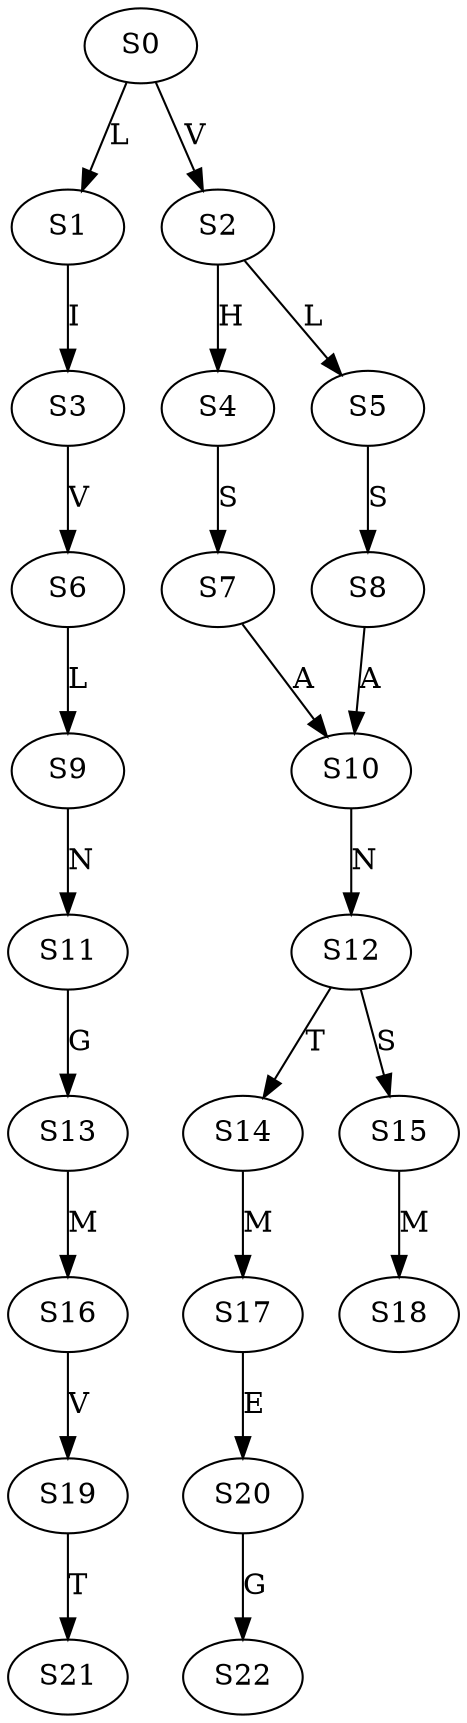 strict digraph  {
	S0 -> S1 [ label = L ];
	S0 -> S2 [ label = V ];
	S1 -> S3 [ label = I ];
	S2 -> S4 [ label = H ];
	S2 -> S5 [ label = L ];
	S3 -> S6 [ label = V ];
	S4 -> S7 [ label = S ];
	S5 -> S8 [ label = S ];
	S6 -> S9 [ label = L ];
	S7 -> S10 [ label = A ];
	S8 -> S10 [ label = A ];
	S9 -> S11 [ label = N ];
	S10 -> S12 [ label = N ];
	S11 -> S13 [ label = G ];
	S12 -> S14 [ label = T ];
	S12 -> S15 [ label = S ];
	S13 -> S16 [ label = M ];
	S14 -> S17 [ label = M ];
	S15 -> S18 [ label = M ];
	S16 -> S19 [ label = V ];
	S17 -> S20 [ label = E ];
	S19 -> S21 [ label = T ];
	S20 -> S22 [ label = G ];
}
